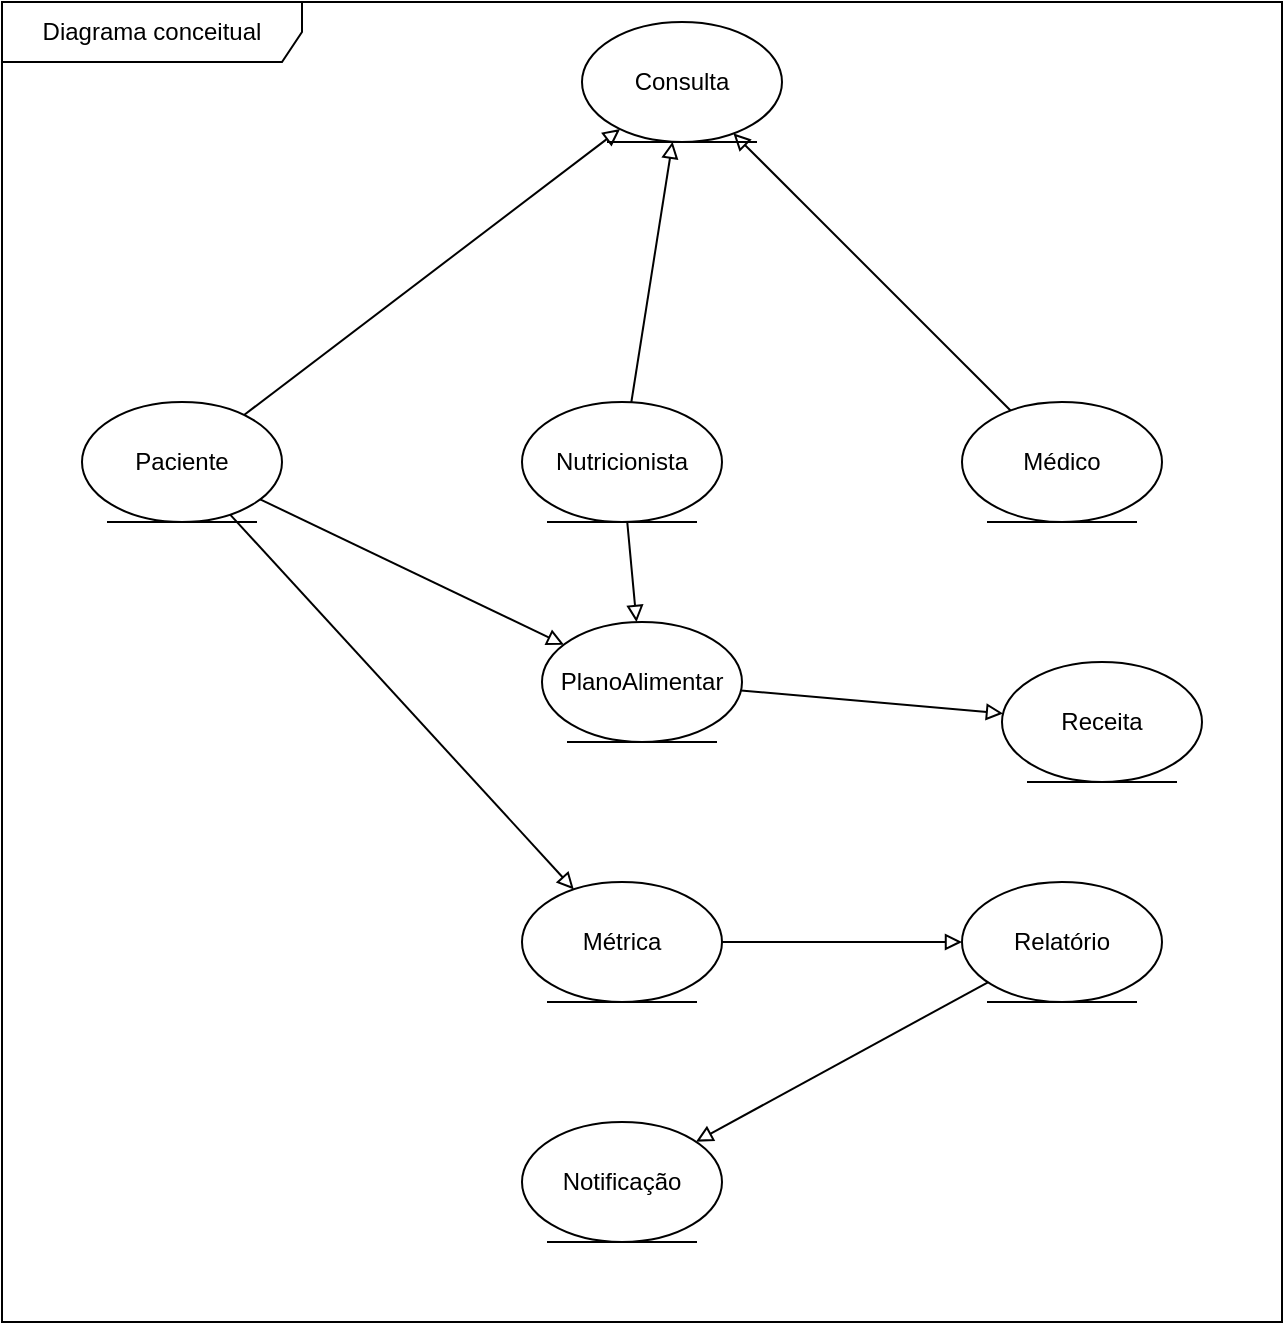 <mxfile version="27.2.0">
  <diagram name="Página-1" id="nXQz9VLSLlL5GwqTy-l1">
    <mxGraphModel dx="940" dy="1651" grid="1" gridSize="10" guides="1" tooltips="1" connect="1" arrows="1" fold="1" page="1" pageScale="1" pageWidth="827" pageHeight="1169" math="0" shadow="0" adaptiveColors="none">
      <root>
        <mxCell id="0" />
        <mxCell id="1" parent="0" />
        <mxCell id="yfyngpZ6kTW5o_8SKnOL-1" value="Paciente" style="ellipse;shape=umlEntity;whiteSpace=wrap;html=1;" parent="1" vertex="1">
          <mxGeometry x="100" y="80" width="100" height="60" as="geometry" />
        </mxCell>
        <mxCell id="yfyngpZ6kTW5o_8SKnOL-2" value="Nutricionista" style="ellipse;shape=umlEntity;whiteSpace=wrap;html=1;" parent="1" vertex="1">
          <mxGeometry x="320" y="80" width="100" height="60" as="geometry" />
        </mxCell>
        <mxCell id="yfyngpZ6kTW5o_8SKnOL-3" value="Médico" style="ellipse;shape=umlEntity;whiteSpace=wrap;html=1;" parent="1" vertex="1">
          <mxGeometry x="540" y="80" width="100" height="60" as="geometry" />
        </mxCell>
        <mxCell id="yfyngpZ6kTW5o_8SKnOL-4" value="Consulta" style="ellipse;shape=umlEntity;whiteSpace=wrap;html=1;" parent="1" vertex="1">
          <mxGeometry x="350" y="-110" width="100" height="60" as="geometry" />
        </mxCell>
        <mxCell id="yfyngpZ6kTW5o_8SKnOL-5" value="PlanoAlimentar" style="ellipse;shape=umlEntity;whiteSpace=wrap;html=1;" parent="1" vertex="1">
          <mxGeometry x="330" y="190" width="100" height="60" as="geometry" />
        </mxCell>
        <mxCell id="yfyngpZ6kTW5o_8SKnOL-6" value="Receita" style="ellipse;shape=umlEntity;whiteSpace=wrap;html=1;" parent="1" vertex="1">
          <mxGeometry x="560" y="210" width="100" height="60" as="geometry" />
        </mxCell>
        <mxCell id="yfyngpZ6kTW5o_8SKnOL-7" value="Métrica" style="ellipse;shape=umlEntity;whiteSpace=wrap;html=1;" parent="1" vertex="1">
          <mxGeometry x="320" y="320" width="100" height="60" as="geometry" />
        </mxCell>
        <mxCell id="yfyngpZ6kTW5o_8SKnOL-8" value="Relatório" style="ellipse;shape=umlEntity;whiteSpace=wrap;html=1;" parent="1" vertex="1">
          <mxGeometry x="540" y="320" width="100" height="60" as="geometry" />
        </mxCell>
        <mxCell id="yfyngpZ6kTW5o_8SKnOL-9" value="Notificação" style="ellipse;shape=umlEntity;whiteSpace=wrap;html=1;" parent="1" vertex="1">
          <mxGeometry x="320" y="440" width="100" height="60" as="geometry" />
        </mxCell>
        <mxCell id="rel1" style="endArrow=block;endFill=0;" parent="1" source="yfyngpZ6kTW5o_8SKnOL-1" target="yfyngpZ6kTW5o_8SKnOL-4" edge="1">
          <mxGeometry relative="1" as="geometry" />
        </mxCell>
        <mxCell id="rel2" style="endArrow=block;endFill=0;" parent="1" source="yfyngpZ6kTW5o_8SKnOL-2" target="yfyngpZ6kTW5o_8SKnOL-4" edge="1">
          <mxGeometry relative="1" as="geometry" />
        </mxCell>
        <mxCell id="rel3" style="endArrow=block;endFill=0;" parent="1" source="yfyngpZ6kTW5o_8SKnOL-3" target="yfyngpZ6kTW5o_8SKnOL-4" edge="1">
          <mxGeometry relative="1" as="geometry" />
        </mxCell>
        <mxCell id="rel4" style="endArrow=block;endFill=0;" parent="1" source="yfyngpZ6kTW5o_8SKnOL-1" target="yfyngpZ6kTW5o_8SKnOL-5" edge="1">
          <mxGeometry relative="1" as="geometry" />
        </mxCell>
        <mxCell id="rel5" style="endArrow=block;endFill=0;" parent="1" source="yfyngpZ6kTW5o_8SKnOL-2" target="yfyngpZ6kTW5o_8SKnOL-5" edge="1">
          <mxGeometry relative="1" as="geometry" />
        </mxCell>
        <mxCell id="rel6" style="endArrow=block;endFill=0;" parent="1" source="yfyngpZ6kTW5o_8SKnOL-5" target="yfyngpZ6kTW5o_8SKnOL-6" edge="1">
          <mxGeometry relative="1" as="geometry" />
        </mxCell>
        <mxCell id="rel7" style="endArrow=block;endFill=0;" parent="1" source="yfyngpZ6kTW5o_8SKnOL-1" target="yfyngpZ6kTW5o_8SKnOL-7" edge="1">
          <mxGeometry relative="1" as="geometry" />
        </mxCell>
        <mxCell id="rel8" style="endArrow=block;endFill=0;" parent="1" source="yfyngpZ6kTW5o_8SKnOL-7" target="yfyngpZ6kTW5o_8SKnOL-8" edge="1">
          <mxGeometry relative="1" as="geometry" />
        </mxCell>
        <mxCell id="rel9" style="endArrow=block;endFill=0;" parent="1" source="yfyngpZ6kTW5o_8SKnOL-8" target="yfyngpZ6kTW5o_8SKnOL-9" edge="1">
          <mxGeometry relative="1" as="geometry" />
        </mxCell>
        <mxCell id="gZ_IPukIXz_eJjO1my4D-1" value="Diagrama conceitual" style="shape=umlFrame;whiteSpace=wrap;html=1;pointerEvents=0;width=150;height=30;" parent="1" vertex="1">
          <mxGeometry x="60" y="-120" width="640" height="660" as="geometry" />
        </mxCell>
      </root>
    </mxGraphModel>
  </diagram>
</mxfile>
